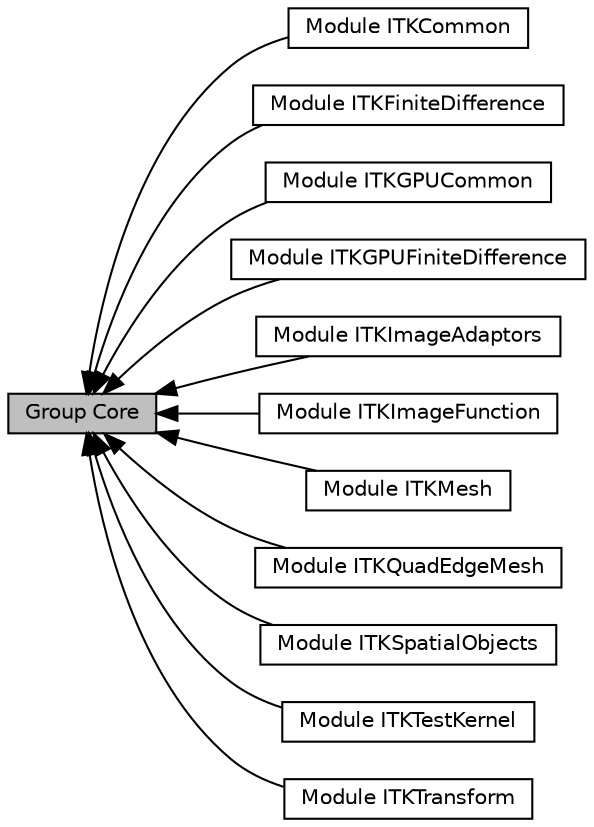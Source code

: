 digraph "Group Core"
{
  edge [fontname="Helvetica",fontsize="10",labelfontname="Helvetica",labelfontsize="10"];
  node [fontname="Helvetica",fontsize="10",shape=box];
  rankdir=LR;
  Node1 [label="Group Core",height=0.2,width=0.4,color="black", fillcolor="grey75", style="filled", fontcolor="black",tooltip=" "];
  Node2 [label="Module ITKCommon",height=0.2,width=0.4,color="black", fillcolor="white", style="filled",URL="$group__ITKCommon.html",tooltip=" "];
  Node3 [label="Module ITKFiniteDifference",height=0.2,width=0.4,color="black", fillcolor="white", style="filled",URL="$group__ITKFiniteDifference.html",tooltip=" "];
  Node4 [label="Module ITKGPUCommon",height=0.2,width=0.4,color="black", fillcolor="white", style="filled",URL="$group__ITKGPUCommon.html",tooltip=" "];
  Node5 [label="Module ITKGPUFiniteDifference",height=0.2,width=0.4,color="black", fillcolor="white", style="filled",URL="$group__ITKGPUFiniteDifference.html",tooltip=" "];
  Node6 [label="Module ITKImageAdaptors",height=0.2,width=0.4,color="black", fillcolor="white", style="filled",URL="$group__ITKImageAdaptors.html",tooltip=" "];
  Node7 [label="Module ITKImageFunction",height=0.2,width=0.4,color="black", fillcolor="white", style="filled",URL="$group__ITKImageFunction.html",tooltip=" "];
  Node8 [label="Module ITKMesh",height=0.2,width=0.4,color="black", fillcolor="white", style="filled",URL="$group__ITKMesh.html",tooltip=" "];
  Node9 [label="Module ITKQuadEdgeMesh",height=0.2,width=0.4,color="black", fillcolor="white", style="filled",URL="$group__ITKQuadEdgeMesh.html",tooltip=" "];
  Node10 [label="Module ITKSpatialObjects",height=0.2,width=0.4,color="black", fillcolor="white", style="filled",URL="$group__ITKSpatialObjects.html",tooltip=" "];
  Node11 [label="Module ITKTestKernel",height=0.2,width=0.4,color="black", fillcolor="white", style="filled",URL="$group__ITKTestKernel.html",tooltip=" "];
  Node12 [label="Module ITKTransform",height=0.2,width=0.4,color="black", fillcolor="white", style="filled",URL="$group__ITKTransform.html",tooltip=" "];
  Node1->Node2 [shape=plaintext, dir="back", style="solid"];
  Node1->Node3 [shape=plaintext, dir="back", style="solid"];
  Node1->Node4 [shape=plaintext, dir="back", style="solid"];
  Node1->Node5 [shape=plaintext, dir="back", style="solid"];
  Node1->Node6 [shape=plaintext, dir="back", style="solid"];
  Node1->Node7 [shape=plaintext, dir="back", style="solid"];
  Node1->Node8 [shape=plaintext, dir="back", style="solid"];
  Node1->Node9 [shape=plaintext, dir="back", style="solid"];
  Node1->Node10 [shape=plaintext, dir="back", style="solid"];
  Node1->Node11 [shape=plaintext, dir="back", style="solid"];
  Node1->Node12 [shape=plaintext, dir="back", style="solid"];
}
